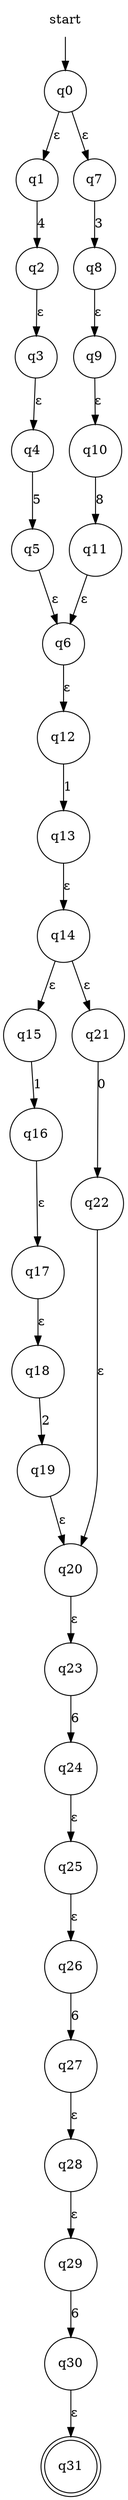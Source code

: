 digraph automaton {
    node [shape=none]; start;
    node [shape=doublecircle]; "q31";
    node [shape=circle];
    start -> "q0";
    "q0" -> "q1" [label="&epsilon;"];
    "q0" -> "q7" [label="&epsilon;"];
    "q1" -> "q2" [label="4"];
    "q2" -> "q3" [label="&epsilon;"];
    "q3" -> "q4" [label="&epsilon;"];
    "q4" -> "q5" [label="5"];
    "q5" -> "q6" [label="&epsilon;"];
    "q6" -> "q12" [label="&epsilon;"];
    "q7" -> "q8" [label="3"];
    "q8" -> "q9" [label="&epsilon;"];
    "q9" -> "q10" [label="&epsilon;"];
    "q10" -> "q11" [label="8"];
    "q11" -> "q6" [label="&epsilon;"];
    "q12" -> "q13" [label="1"];
    "q13" -> "q14" [label="&epsilon;"];
    "q14" -> "q15" [label="&epsilon;"];
    "q14" -> "q21" [label="&epsilon;"];
    "q15" -> "q16" [label="1"];
    "q16" -> "q17" [label="&epsilon;"];
    "q17" -> "q18" [label="&epsilon;"];
    "q18" -> "q19" [label="2"];
    "q19" -> "q20" [label="&epsilon;"];
    "q20" -> "q23" [label="&epsilon;"];
    "q21" -> "q22" [label="0"];
    "q22" -> "q20" [label="&epsilon;"];
    "q23" -> "q24" [label="6"];
    "q24" -> "q25" [label="&epsilon;"];
    "q25" -> "q26" [label="&epsilon;"];
    "q26" -> "q27" [label="6"];
    "q27" -> "q28" [label="&epsilon;"];
    "q28" -> "q29" [label="&epsilon;"];
    "q29" -> "q30" [label="6"];
    "q30" -> "q31" [label="&epsilon;"];
}
